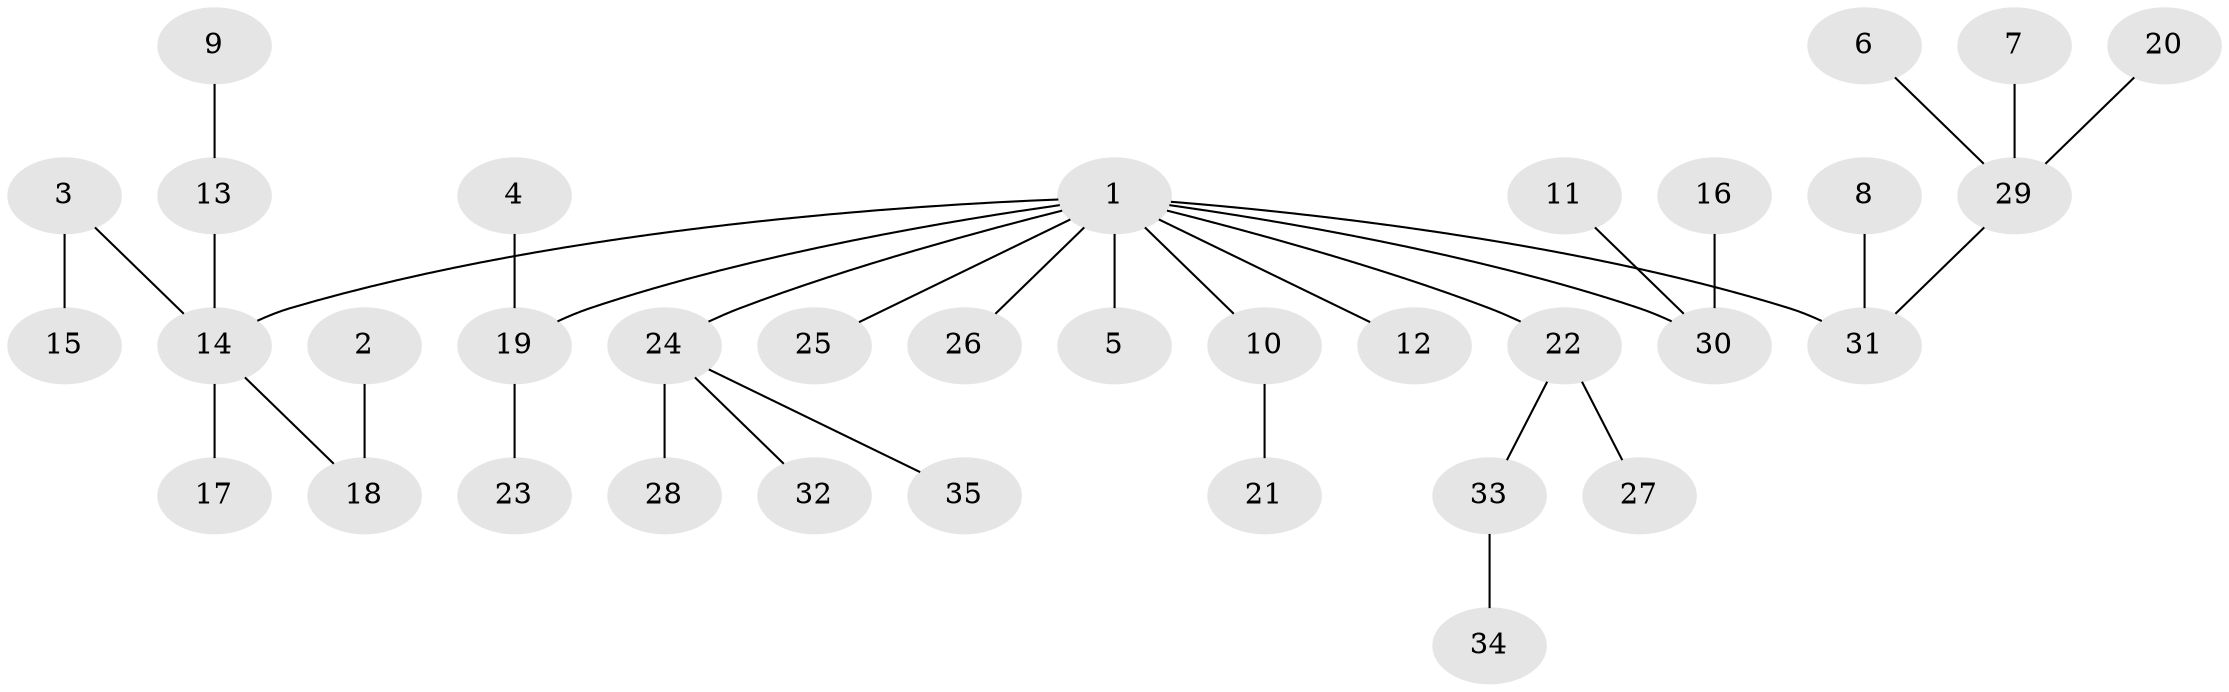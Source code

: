 // original degree distribution, {7: 0.014492753623188406, 4: 0.057971014492753624, 5: 0.043478260869565216, 3: 0.17391304347826086, 2: 0.18840579710144928, 1: 0.5217391304347826}
// Generated by graph-tools (version 1.1) at 2025/26/03/09/25 03:26:24]
// undirected, 35 vertices, 34 edges
graph export_dot {
graph [start="1"]
  node [color=gray90,style=filled];
  1;
  2;
  3;
  4;
  5;
  6;
  7;
  8;
  9;
  10;
  11;
  12;
  13;
  14;
  15;
  16;
  17;
  18;
  19;
  20;
  21;
  22;
  23;
  24;
  25;
  26;
  27;
  28;
  29;
  30;
  31;
  32;
  33;
  34;
  35;
  1 -- 5 [weight=1.0];
  1 -- 10 [weight=1.0];
  1 -- 12 [weight=1.0];
  1 -- 14 [weight=1.0];
  1 -- 19 [weight=1.0];
  1 -- 22 [weight=1.0];
  1 -- 24 [weight=1.0];
  1 -- 25 [weight=1.0];
  1 -- 26 [weight=1.0];
  1 -- 30 [weight=1.0];
  1 -- 31 [weight=1.0];
  2 -- 18 [weight=1.0];
  3 -- 14 [weight=1.0];
  3 -- 15 [weight=1.0];
  4 -- 19 [weight=1.0];
  6 -- 29 [weight=1.0];
  7 -- 29 [weight=1.0];
  8 -- 31 [weight=1.0];
  9 -- 13 [weight=1.0];
  10 -- 21 [weight=1.0];
  11 -- 30 [weight=1.0];
  13 -- 14 [weight=1.0];
  14 -- 17 [weight=1.0];
  14 -- 18 [weight=1.0];
  16 -- 30 [weight=1.0];
  19 -- 23 [weight=1.0];
  20 -- 29 [weight=1.0];
  22 -- 27 [weight=1.0];
  22 -- 33 [weight=1.0];
  24 -- 28 [weight=1.0];
  24 -- 32 [weight=1.0];
  24 -- 35 [weight=1.0];
  29 -- 31 [weight=1.0];
  33 -- 34 [weight=1.0];
}
